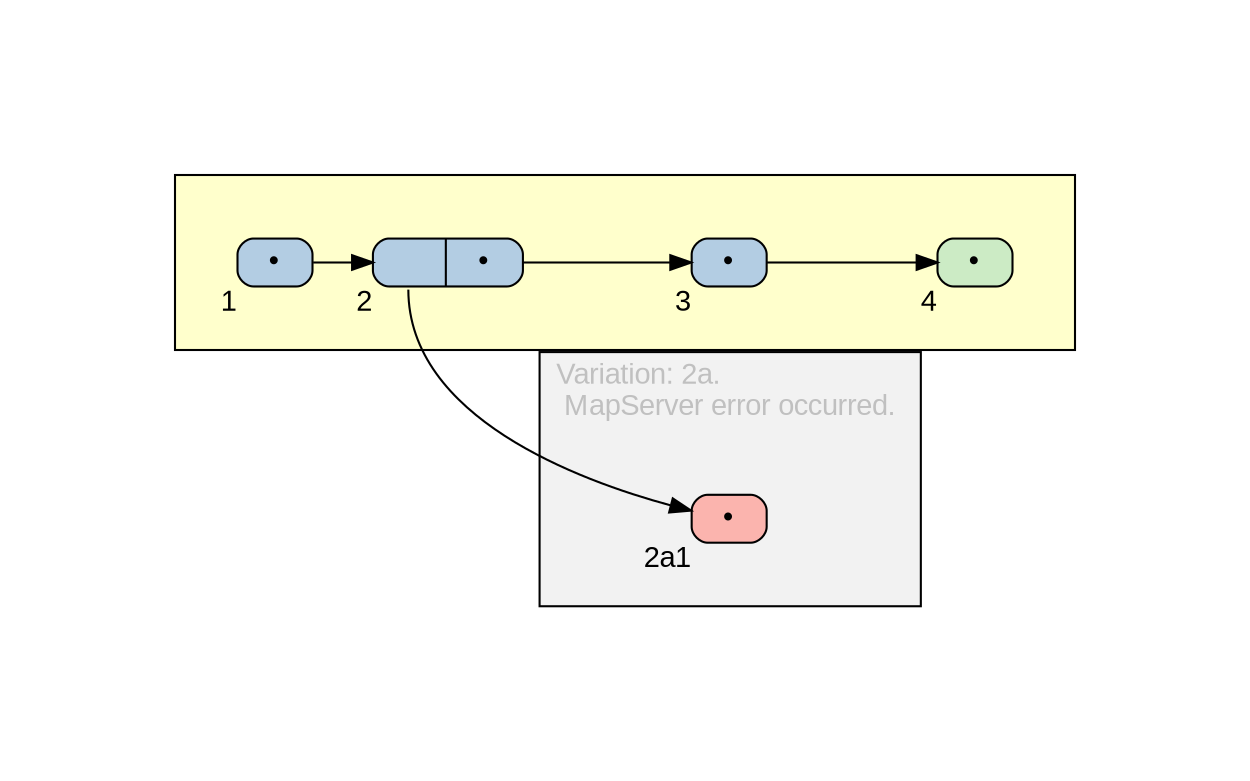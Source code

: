 digraph mygraph {
	rankdir="LR"
	fontcolor="gray"
	fontname="Arial"
	margin="1"
	dpi="62"
	node [
		shape="Mrecord",
		style="filled",
		label="",
		fontname="Arial",
		width="0.5",
		height="0.1",
		fillcolor="#b3cde3"
	]
	edge [
		fontname="Arial"
	]
	ranksep="0.4"
	nodesep="0.2"
	 labeljust="l"
	subgraph cluster_UC2 {
		bgcolor="#ffffcc"
		label=""
		margin="30"
		"UC21" [xlabel="1", label="{<JMP>&bull;}", tooltip="The system asks MapServer to provide city information.", width="0.5"]
		"UC22" [xlabel="2", label="{<VAR>|<JMP>&bull;}", tooltip="MapServer provides the requested information.", width="1.0"]
		"UC23" [xlabel="3", label="{<JMP>&bull;}", tooltip="The system generates the map with default zoom settings.", width="0.5"]
		"UC24" [xlabel="4", fillcolor="#ccebc5", label="{<JMP>&bull;}", tooltip="User adjusts zoom settings.", width="0.5"]
	}
	subgraph cluster_UC22a {
		label="Variation: 2a.\l MapServer error occurred. "
		bgcolor="#f2f2f2"
		fontcolor="gray"
		margin="30"
		"UC22a1" [xlabel="2a1", fillcolor="#fbb4ae", label="{<JMP>&bull;}", tooltip="Use case aborts.", width="0.5"]
	}
	"UC21":"JMP" -> "UC22":"VAR" [URL="#UC2_1"]
	"UC22":"JMP" -> "UC23":"JMP" [URL="#UC2_2"]
	"UC23":"JMP" -> "UC24":"JMP" [URL="#UC2_3"]
	"UC22":"VAR" -> "UC22a1":"JMP" [URL="#UC2_2"]
}
